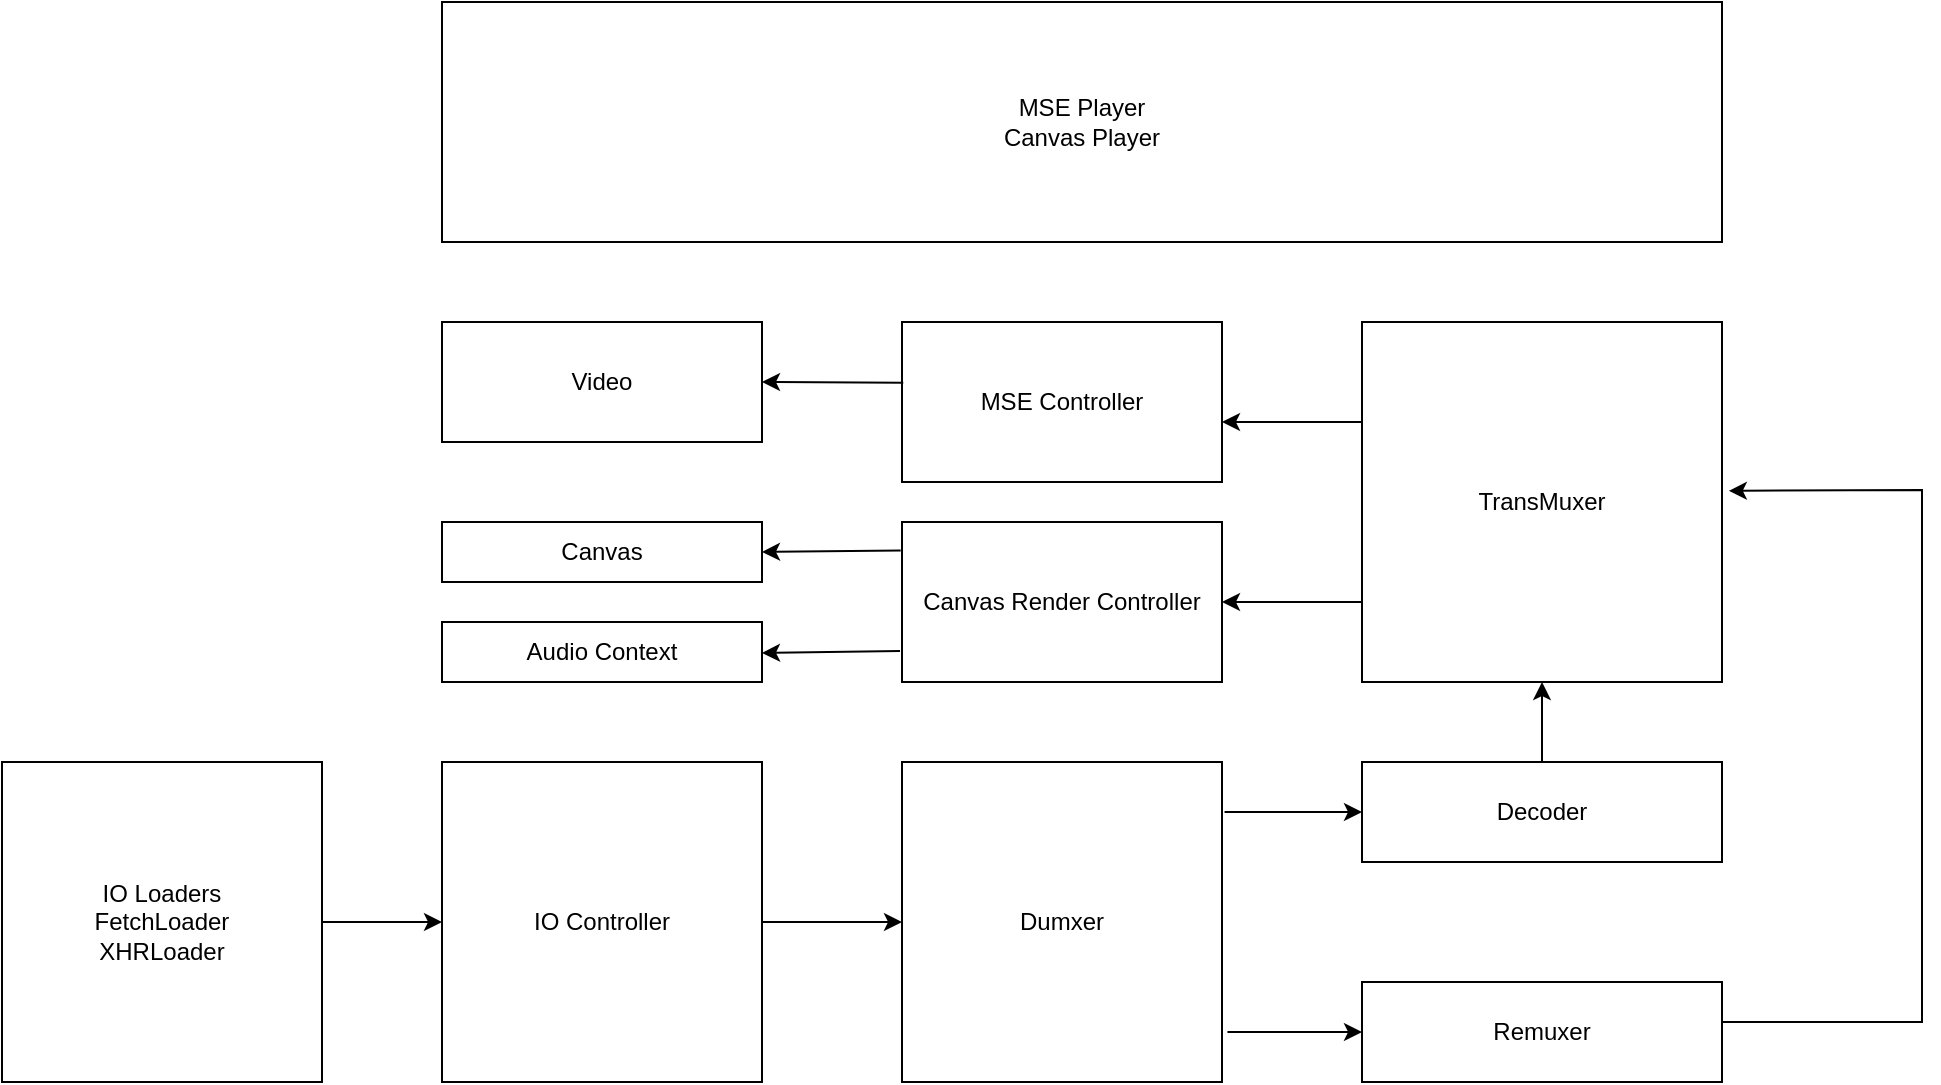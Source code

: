 <mxfile version="21.6.2" type="github">
  <diagram id="C5RBs43oDa-KdzZeNtuy" name="Page-1">
    <mxGraphModel dx="1699" dy="1623" grid="1" gridSize="10" guides="1" tooltips="1" connect="1" arrows="1" fold="1" page="1" pageScale="1" pageWidth="827" pageHeight="1169" math="0" shadow="0">
      <root>
        <mxCell id="WIyWlLk6GJQsqaUBKTNV-0" />
        <mxCell id="WIyWlLk6GJQsqaUBKTNV-1" parent="WIyWlLk6GJQsqaUBKTNV-0" />
        <mxCell id="7h8urNXvSVrlIbzpcXAR-0" value="MSE Player&lt;br&gt;Canvas Player&lt;br&gt;" style="rounded=0;whiteSpace=wrap;html=1;" vertex="1" parent="WIyWlLk6GJQsqaUBKTNV-1">
          <mxGeometry x="70" y="-20" width="640" height="120" as="geometry" />
        </mxCell>
        <mxCell id="7h8urNXvSVrlIbzpcXAR-1" value="MSE Controller&lt;br&gt;" style="rounded=0;whiteSpace=wrap;html=1;" vertex="1" parent="WIyWlLk6GJQsqaUBKTNV-1">
          <mxGeometry x="300" y="140" width="160" height="80" as="geometry" />
        </mxCell>
        <mxCell id="7h8urNXvSVrlIbzpcXAR-2" value="TransMuxer" style="rounded=0;whiteSpace=wrap;html=1;" vertex="1" parent="WIyWlLk6GJQsqaUBKTNV-1">
          <mxGeometry x="530" y="140" width="180" height="180" as="geometry" />
        </mxCell>
        <mxCell id="7h8urNXvSVrlIbzpcXAR-3" value="Canvas Render Controller" style="rounded=0;whiteSpace=wrap;html=1;" vertex="1" parent="WIyWlLk6GJQsqaUBKTNV-1">
          <mxGeometry x="300" y="240" width="160" height="80" as="geometry" />
        </mxCell>
        <mxCell id="7h8urNXvSVrlIbzpcXAR-5" value="Dumxer&lt;br&gt;" style="rounded=0;whiteSpace=wrap;html=1;" vertex="1" parent="WIyWlLk6GJQsqaUBKTNV-1">
          <mxGeometry x="300" y="360" width="160" height="160" as="geometry" />
        </mxCell>
        <mxCell id="7h8urNXvSVrlIbzpcXAR-7" value="Remuxer" style="rounded=0;whiteSpace=wrap;html=1;" vertex="1" parent="WIyWlLk6GJQsqaUBKTNV-1">
          <mxGeometry x="530" y="470" width="180" height="50" as="geometry" />
        </mxCell>
        <mxCell id="7h8urNXvSVrlIbzpcXAR-29" value="" style="edgeStyle=orthogonalEdgeStyle;rounded=0;orthogonalLoop=1;jettySize=auto;html=1;" edge="1" parent="WIyWlLk6GJQsqaUBKTNV-1" source="7h8urNXvSVrlIbzpcXAR-8" target="7h8urNXvSVrlIbzpcXAR-2">
          <mxGeometry relative="1" as="geometry" />
        </mxCell>
        <mxCell id="7h8urNXvSVrlIbzpcXAR-8" value="Decoder&lt;br&gt;" style="rounded=0;whiteSpace=wrap;html=1;" vertex="1" parent="WIyWlLk6GJQsqaUBKTNV-1">
          <mxGeometry x="530" y="360" width="180" height="50" as="geometry" />
        </mxCell>
        <mxCell id="7h8urNXvSVrlIbzpcXAR-11" value="Video&lt;br&gt;" style="rounded=0;whiteSpace=wrap;html=1;" vertex="1" parent="WIyWlLk6GJQsqaUBKTNV-1">
          <mxGeometry x="70" y="140" width="160" height="60" as="geometry" />
        </mxCell>
        <mxCell id="7h8urNXvSVrlIbzpcXAR-12" value="Canvas" style="rounded=0;whiteSpace=wrap;html=1;" vertex="1" parent="WIyWlLk6GJQsqaUBKTNV-1">
          <mxGeometry x="70" y="240" width="160" height="30" as="geometry" />
        </mxCell>
        <mxCell id="7h8urNXvSVrlIbzpcXAR-13" value="Audio Context" style="rounded=0;whiteSpace=wrap;html=1;" vertex="1" parent="WIyWlLk6GJQsqaUBKTNV-1">
          <mxGeometry x="70" y="290" width="160" height="30" as="geometry" />
        </mxCell>
        <mxCell id="7h8urNXvSVrlIbzpcXAR-18" style="edgeStyle=orthogonalEdgeStyle;rounded=0;orthogonalLoop=1;jettySize=auto;html=1;exitX=1;exitY=0.5;exitDx=0;exitDy=0;entryX=0;entryY=0.5;entryDx=0;entryDy=0;" edge="1" parent="WIyWlLk6GJQsqaUBKTNV-1" source="7h8urNXvSVrlIbzpcXAR-14" target="7h8urNXvSVrlIbzpcXAR-15">
          <mxGeometry relative="1" as="geometry" />
        </mxCell>
        <mxCell id="7h8urNXvSVrlIbzpcXAR-14" value="IO Loaders&lt;br&gt;FetchLoader&lt;br&gt;XHRLoader&lt;br&gt;" style="rounded=0;whiteSpace=wrap;html=1;" vertex="1" parent="WIyWlLk6GJQsqaUBKTNV-1">
          <mxGeometry x="-150" y="360" width="160" height="160" as="geometry" />
        </mxCell>
        <mxCell id="7h8urNXvSVrlIbzpcXAR-19" style="edgeStyle=orthogonalEdgeStyle;rounded=0;orthogonalLoop=1;jettySize=auto;html=1;exitX=1;exitY=0.5;exitDx=0;exitDy=0;entryX=0;entryY=0.5;entryDx=0;entryDy=0;" edge="1" parent="WIyWlLk6GJQsqaUBKTNV-1" source="7h8urNXvSVrlIbzpcXAR-15" target="7h8urNXvSVrlIbzpcXAR-5">
          <mxGeometry relative="1" as="geometry" />
        </mxCell>
        <mxCell id="7h8urNXvSVrlIbzpcXAR-15" value="IO Controller&lt;br&gt;" style="rounded=0;whiteSpace=wrap;html=1;" vertex="1" parent="WIyWlLk6GJQsqaUBKTNV-1">
          <mxGeometry x="70" y="360" width="160" height="160" as="geometry" />
        </mxCell>
        <mxCell id="7h8urNXvSVrlIbzpcXAR-22" value="" style="endArrow=classic;html=1;rounded=0;entryX=0;entryY=0.5;entryDx=0;entryDy=0;exitX=1.008;exitY=0.156;exitDx=0;exitDy=0;exitPerimeter=0;" edge="1" parent="WIyWlLk6GJQsqaUBKTNV-1" source="7h8urNXvSVrlIbzpcXAR-5" target="7h8urNXvSVrlIbzpcXAR-8">
          <mxGeometry width="50" height="50" relative="1" as="geometry">
            <mxPoint x="450" y="410" as="sourcePoint" />
            <mxPoint x="500" y="360" as="targetPoint" />
          </mxGeometry>
        </mxCell>
        <mxCell id="7h8urNXvSVrlIbzpcXAR-27" value="" style="endArrow=classic;html=1;rounded=0;entryX=0;entryY=0.5;entryDx=0;entryDy=0;exitX=1.017;exitY=0.844;exitDx=0;exitDy=0;exitPerimeter=0;" edge="1" parent="WIyWlLk6GJQsqaUBKTNV-1" source="7h8urNXvSVrlIbzpcXAR-5" target="7h8urNXvSVrlIbzpcXAR-7">
          <mxGeometry width="50" height="50" relative="1" as="geometry">
            <mxPoint x="460" y="510" as="sourcePoint" />
            <mxPoint x="510" y="460" as="targetPoint" />
          </mxGeometry>
        </mxCell>
        <mxCell id="7h8urNXvSVrlIbzpcXAR-28" value="" style="endArrow=classic;html=1;rounded=0;entryX=1.019;entryY=0.469;entryDx=0;entryDy=0;entryPerimeter=0;" edge="1" parent="WIyWlLk6GJQsqaUBKTNV-1" target="7h8urNXvSVrlIbzpcXAR-2">
          <mxGeometry width="50" height="50" relative="1" as="geometry">
            <mxPoint x="710" y="490" as="sourcePoint" />
            <mxPoint x="820" y="490" as="targetPoint" />
            <Array as="points">
              <mxPoint x="810" y="490" />
              <mxPoint x="810" y="360" />
              <mxPoint x="810" y="224" />
            </Array>
          </mxGeometry>
        </mxCell>
        <mxCell id="7h8urNXvSVrlIbzpcXAR-33" value="" style="endArrow=classic;html=1;rounded=0;entryX=1;entryY=0.5;entryDx=0;entryDy=0;" edge="1" parent="WIyWlLk6GJQsqaUBKTNV-1" target="7h8urNXvSVrlIbzpcXAR-3">
          <mxGeometry width="50" height="50" relative="1" as="geometry">
            <mxPoint x="530" y="280" as="sourcePoint" />
            <mxPoint x="540" y="380" as="targetPoint" />
          </mxGeometry>
        </mxCell>
        <mxCell id="7h8urNXvSVrlIbzpcXAR-34" value="" style="endArrow=classic;html=1;rounded=0;" edge="1" parent="WIyWlLk6GJQsqaUBKTNV-1">
          <mxGeometry width="50" height="50" relative="1" as="geometry">
            <mxPoint x="530" y="190" as="sourcePoint" />
            <mxPoint x="460" y="190" as="targetPoint" />
          </mxGeometry>
        </mxCell>
        <mxCell id="7h8urNXvSVrlIbzpcXAR-37" value="" style="endArrow=classic;html=1;rounded=0;entryX=1;entryY=0.5;entryDx=0;entryDy=0;exitX=0.004;exitY=0.379;exitDx=0;exitDy=0;exitPerimeter=0;" edge="1" parent="WIyWlLk6GJQsqaUBKTNV-1" source="7h8urNXvSVrlIbzpcXAR-1" target="7h8urNXvSVrlIbzpcXAR-11">
          <mxGeometry width="50" height="50" relative="1" as="geometry">
            <mxPoint x="250" y="200" as="sourcePoint" />
            <mxPoint x="300" y="150" as="targetPoint" />
          </mxGeometry>
        </mxCell>
        <mxCell id="7h8urNXvSVrlIbzpcXAR-38" value="" style="endArrow=classic;html=1;rounded=0;entryX=1;entryY=0.5;entryDx=0;entryDy=0;exitX=-0.004;exitY=0.178;exitDx=0;exitDy=0;exitPerimeter=0;" edge="1" parent="WIyWlLk6GJQsqaUBKTNV-1" source="7h8urNXvSVrlIbzpcXAR-3" target="7h8urNXvSVrlIbzpcXAR-12">
          <mxGeometry width="50" height="50" relative="1" as="geometry">
            <mxPoint x="420" y="390" as="sourcePoint" />
            <mxPoint x="470" y="340" as="targetPoint" />
          </mxGeometry>
        </mxCell>
        <mxCell id="7h8urNXvSVrlIbzpcXAR-39" value="" style="endArrow=classic;html=1;rounded=0;entryX=1;entryY=0.5;entryDx=0;entryDy=0;exitX=-0.004;exitY=0.178;exitDx=0;exitDy=0;exitPerimeter=0;" edge="1" parent="WIyWlLk6GJQsqaUBKTNV-1">
          <mxGeometry width="50" height="50" relative="1" as="geometry">
            <mxPoint x="299" y="304.5" as="sourcePoint" />
            <mxPoint x="230" y="305.5" as="targetPoint" />
          </mxGeometry>
        </mxCell>
      </root>
    </mxGraphModel>
  </diagram>
</mxfile>
